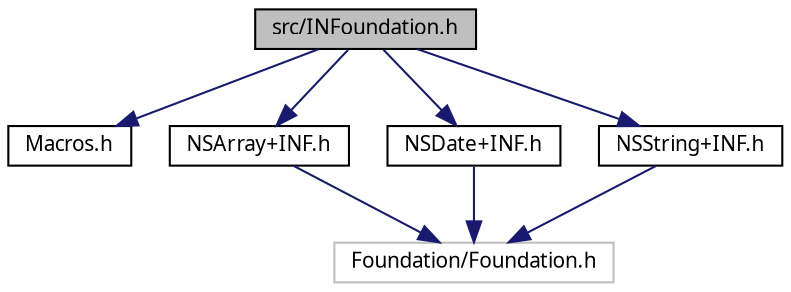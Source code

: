 digraph G
{
  edge [fontname="FreeSans.ttf",fontsize="10",labelfontname="FreeSans.ttf",labelfontsize="10"];
  node [fontname="FreeSans.ttf",fontsize="10",shape=record];
  Node1 [label="src/INFoundation.h",height=0.2,width=0.4,color="black", fillcolor="grey75", style="filled" fontcolor="black"];
  Node1 -> Node2 [color="midnightblue",fontsize="10",style="solid",fontname="FreeSans.ttf"];
  Node2 [label="Macros.h",height=0.2,width=0.4,color="black", fillcolor="white", style="filled",URL="$_macros_8h.html"];
  Node1 -> Node3 [color="midnightblue",fontsize="10",style="solid",fontname="FreeSans.ttf"];
  Node3 [label="NSArray+INF.h",height=0.2,width=0.4,color="black", fillcolor="white", style="filled",URL="$_n_s_array_09_i_n_f_8h.html"];
  Node3 -> Node4 [color="midnightblue",fontsize="10",style="solid",fontname="FreeSans.ttf"];
  Node4 [label="Foundation/Foundation.h",height=0.2,width=0.4,color="grey75", fillcolor="white", style="filled"];
  Node1 -> Node5 [color="midnightblue",fontsize="10",style="solid",fontname="FreeSans.ttf"];
  Node5 [label="NSDate+INF.h",height=0.2,width=0.4,color="black", fillcolor="white", style="filled",URL="$_n_s_date_09_i_n_f_8h.html"];
  Node5 -> Node4 [color="midnightblue",fontsize="10",style="solid",fontname="FreeSans.ttf"];
  Node1 -> Node6 [color="midnightblue",fontsize="10",style="solid",fontname="FreeSans.ttf"];
  Node6 [label="NSString+INF.h",height=0.2,width=0.4,color="black", fillcolor="white", style="filled",URL="$_n_s_string_09_i_n_f_8h.html"];
  Node6 -> Node4 [color="midnightblue",fontsize="10",style="solid",fontname="FreeSans.ttf"];
}

